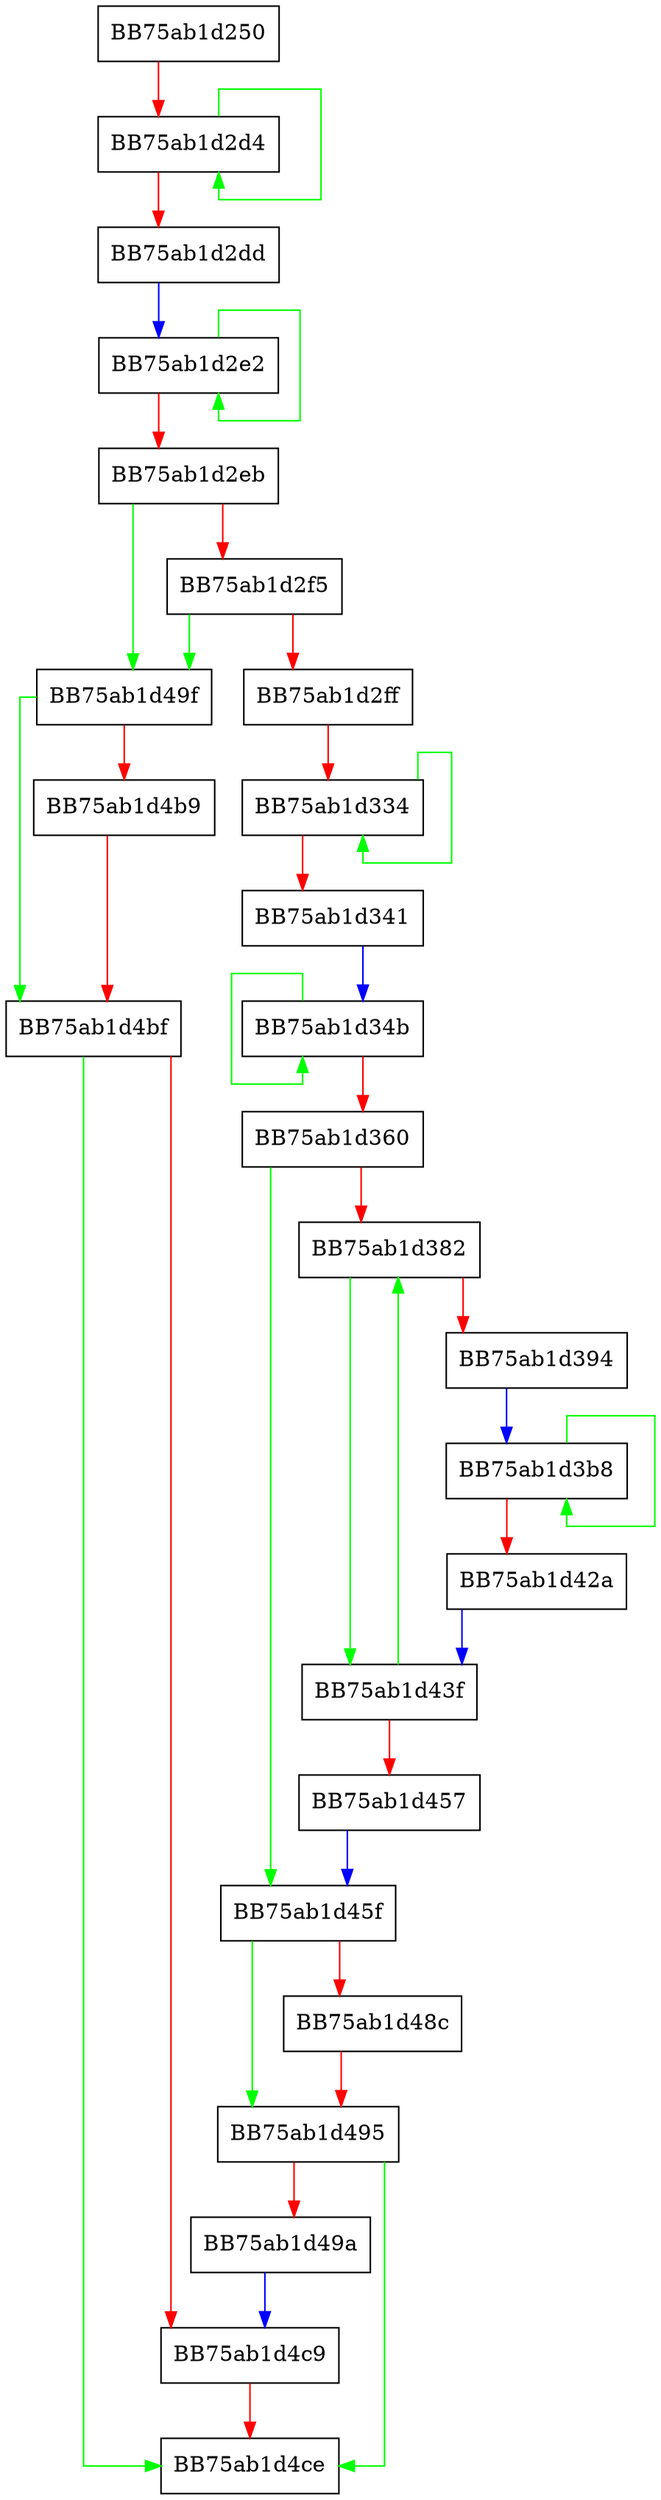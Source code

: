 digraph LevenshteinDistance {
  node [shape="box"];
  graph [splines=ortho];
  BB75ab1d250 -> BB75ab1d2d4 [color="red"];
  BB75ab1d2d4 -> BB75ab1d2d4 [color="green"];
  BB75ab1d2d4 -> BB75ab1d2dd [color="red"];
  BB75ab1d2dd -> BB75ab1d2e2 [color="blue"];
  BB75ab1d2e2 -> BB75ab1d2e2 [color="green"];
  BB75ab1d2e2 -> BB75ab1d2eb [color="red"];
  BB75ab1d2eb -> BB75ab1d49f [color="green"];
  BB75ab1d2eb -> BB75ab1d2f5 [color="red"];
  BB75ab1d2f5 -> BB75ab1d49f [color="green"];
  BB75ab1d2f5 -> BB75ab1d2ff [color="red"];
  BB75ab1d2ff -> BB75ab1d334 [color="red"];
  BB75ab1d334 -> BB75ab1d334 [color="green"];
  BB75ab1d334 -> BB75ab1d341 [color="red"];
  BB75ab1d341 -> BB75ab1d34b [color="blue"];
  BB75ab1d34b -> BB75ab1d34b [color="green"];
  BB75ab1d34b -> BB75ab1d360 [color="red"];
  BB75ab1d360 -> BB75ab1d45f [color="green"];
  BB75ab1d360 -> BB75ab1d382 [color="red"];
  BB75ab1d382 -> BB75ab1d43f [color="green"];
  BB75ab1d382 -> BB75ab1d394 [color="red"];
  BB75ab1d394 -> BB75ab1d3b8 [color="blue"];
  BB75ab1d3b8 -> BB75ab1d3b8 [color="green"];
  BB75ab1d3b8 -> BB75ab1d42a [color="red"];
  BB75ab1d42a -> BB75ab1d43f [color="blue"];
  BB75ab1d43f -> BB75ab1d382 [color="green"];
  BB75ab1d43f -> BB75ab1d457 [color="red"];
  BB75ab1d457 -> BB75ab1d45f [color="blue"];
  BB75ab1d45f -> BB75ab1d495 [color="green"];
  BB75ab1d45f -> BB75ab1d48c [color="red"];
  BB75ab1d48c -> BB75ab1d495 [color="red"];
  BB75ab1d495 -> BB75ab1d4ce [color="green"];
  BB75ab1d495 -> BB75ab1d49a [color="red"];
  BB75ab1d49a -> BB75ab1d4c9 [color="blue"];
  BB75ab1d49f -> BB75ab1d4bf [color="green"];
  BB75ab1d49f -> BB75ab1d4b9 [color="red"];
  BB75ab1d4b9 -> BB75ab1d4bf [color="red"];
  BB75ab1d4bf -> BB75ab1d4ce [color="green"];
  BB75ab1d4bf -> BB75ab1d4c9 [color="red"];
  BB75ab1d4c9 -> BB75ab1d4ce [color="red"];
}